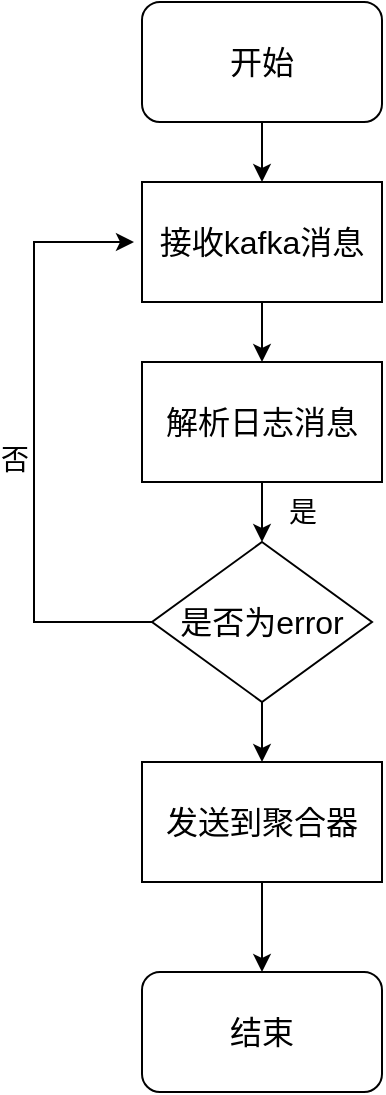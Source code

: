 <mxfile version="21.6.2" type="github">
  <diagram name="第 1 页" id="Gdi6-iadHyKZWTMqflEw">
    <mxGraphModel dx="1272" dy="607" grid="1" gridSize="10" guides="1" tooltips="1" connect="1" arrows="1" fold="1" page="1" pageScale="1" pageWidth="827" pageHeight="1169" math="0" shadow="0">
      <root>
        <mxCell id="0" />
        <mxCell id="1" parent="0" />
        <mxCell id="zUVfXgF5qdptFw4B5LeC-6" style="edgeStyle=orthogonalEdgeStyle;rounded=0;orthogonalLoop=1;jettySize=auto;html=1;entryX=0.5;entryY=0;entryDx=0;entryDy=0;" edge="1" parent="1" source="zUVfXgF5qdptFw4B5LeC-1" target="zUVfXgF5qdptFw4B5LeC-2">
          <mxGeometry relative="1" as="geometry" />
        </mxCell>
        <mxCell id="zUVfXgF5qdptFw4B5LeC-1" value="&lt;font style=&quot;font-size: 16px;&quot;&gt;开始&lt;/font&gt;" style="rounded=1;whiteSpace=wrap;html=1;" vertex="1" parent="1">
          <mxGeometry x="354" y="40" width="120" height="60" as="geometry" />
        </mxCell>
        <mxCell id="zUVfXgF5qdptFw4B5LeC-7" style="edgeStyle=orthogonalEdgeStyle;rounded=0;orthogonalLoop=1;jettySize=auto;html=1;entryX=0.5;entryY=0;entryDx=0;entryDy=0;" edge="1" parent="1" source="zUVfXgF5qdptFw4B5LeC-2" target="zUVfXgF5qdptFw4B5LeC-3">
          <mxGeometry relative="1" as="geometry" />
        </mxCell>
        <mxCell id="zUVfXgF5qdptFw4B5LeC-2" value="&lt;font style=&quot;font-size: 16px;&quot;&gt;接收kafka消息&lt;/font&gt;" style="rounded=0;whiteSpace=wrap;html=1;" vertex="1" parent="1">
          <mxGeometry x="354" y="130" width="120" height="60" as="geometry" />
        </mxCell>
        <mxCell id="zUVfXgF5qdptFw4B5LeC-8" style="edgeStyle=orthogonalEdgeStyle;rounded=0;orthogonalLoop=1;jettySize=auto;html=1;entryX=0.5;entryY=0;entryDx=0;entryDy=0;" edge="1" parent="1" source="zUVfXgF5qdptFw4B5LeC-3" target="zUVfXgF5qdptFw4B5LeC-4">
          <mxGeometry relative="1" as="geometry" />
        </mxCell>
        <mxCell id="zUVfXgF5qdptFw4B5LeC-3" value="&lt;font style=&quot;font-size: 16px;&quot;&gt;解析日志消息&lt;/font&gt;" style="rounded=0;whiteSpace=wrap;html=1;" vertex="1" parent="1">
          <mxGeometry x="354" y="220" width="120" height="60" as="geometry" />
        </mxCell>
        <mxCell id="zUVfXgF5qdptFw4B5LeC-9" style="edgeStyle=orthogonalEdgeStyle;rounded=0;orthogonalLoop=1;jettySize=auto;html=1;exitX=0;exitY=0.5;exitDx=0;exitDy=0;" edge="1" parent="1" source="zUVfXgF5qdptFw4B5LeC-4">
          <mxGeometry relative="1" as="geometry">
            <mxPoint x="325" y="350" as="sourcePoint" />
            <mxPoint x="350" y="160" as="targetPoint" />
            <Array as="points">
              <mxPoint x="300" y="350" />
              <mxPoint x="300" y="160" />
            </Array>
          </mxGeometry>
        </mxCell>
        <mxCell id="zUVfXgF5qdptFw4B5LeC-10" value="&lt;font style=&quot;font-size: 14px;&quot;&gt;否&lt;/font&gt;" style="edgeLabel;html=1;align=center;verticalAlign=middle;resizable=0;points=[];" vertex="1" connectable="0" parent="zUVfXgF5qdptFw4B5LeC-9">
          <mxGeometry x="-0.064" y="2" relative="1" as="geometry">
            <mxPoint x="-8" as="offset" />
          </mxGeometry>
        </mxCell>
        <mxCell id="zUVfXgF5qdptFw4B5LeC-13" style="edgeStyle=orthogonalEdgeStyle;rounded=0;orthogonalLoop=1;jettySize=auto;html=1;entryX=0.5;entryY=0;entryDx=0;entryDy=0;" edge="1" parent="1" source="zUVfXgF5qdptFw4B5LeC-4" target="zUVfXgF5qdptFw4B5LeC-5">
          <mxGeometry relative="1" as="geometry" />
        </mxCell>
        <mxCell id="zUVfXgF5qdptFw4B5LeC-4" value="&lt;font style=&quot;font-size: 16px;&quot;&gt;是否为error&lt;/font&gt;" style="rhombus;whiteSpace=wrap;html=1;" vertex="1" parent="1">
          <mxGeometry x="359" y="310" width="110" height="80" as="geometry" />
        </mxCell>
        <mxCell id="zUVfXgF5qdptFw4B5LeC-15" style="edgeStyle=orthogonalEdgeStyle;rounded=0;orthogonalLoop=1;jettySize=auto;html=1;entryX=0.5;entryY=0;entryDx=0;entryDy=0;" edge="1" parent="1" source="zUVfXgF5qdptFw4B5LeC-5" target="zUVfXgF5qdptFw4B5LeC-14">
          <mxGeometry relative="1" as="geometry" />
        </mxCell>
        <mxCell id="zUVfXgF5qdptFw4B5LeC-5" value="&lt;font style=&quot;font-size: 16px;&quot;&gt;发送到聚合器&lt;/font&gt;" style="rounded=0;whiteSpace=wrap;html=1;" vertex="1" parent="1">
          <mxGeometry x="354" y="420" width="120" height="60" as="geometry" />
        </mxCell>
        <mxCell id="zUVfXgF5qdptFw4B5LeC-12" value="&lt;font style=&quot;font-size: 14px;&quot;&gt;是&lt;/font&gt;" style="text;html=1;align=center;verticalAlign=middle;resizable=0;points=[];autosize=1;strokeColor=none;fillColor=none;" vertex="1" parent="1">
          <mxGeometry x="414" y="280" width="40" height="30" as="geometry" />
        </mxCell>
        <mxCell id="zUVfXgF5qdptFw4B5LeC-14" value="&lt;font style=&quot;font-size: 16px;&quot;&gt;结束&lt;/font&gt;" style="rounded=1;whiteSpace=wrap;html=1;" vertex="1" parent="1">
          <mxGeometry x="354" y="525" width="120" height="60" as="geometry" />
        </mxCell>
      </root>
    </mxGraphModel>
  </diagram>
</mxfile>

